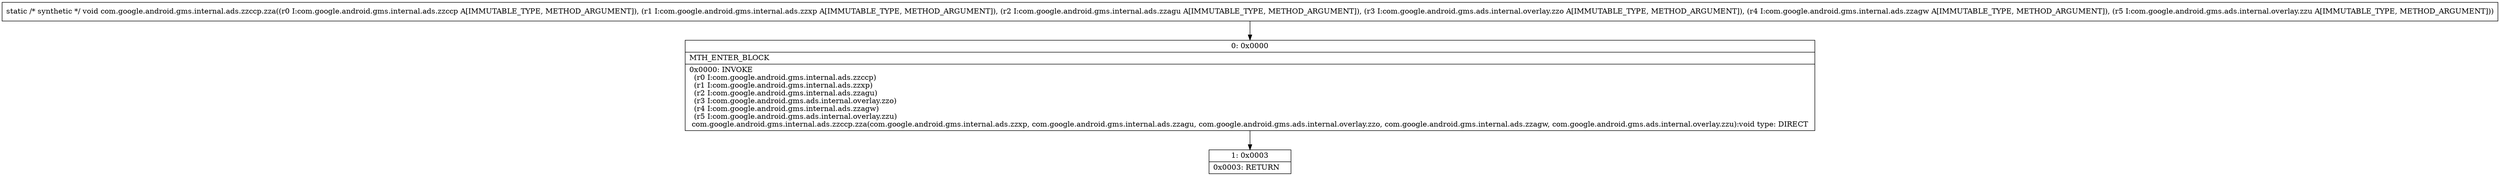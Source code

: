 digraph "CFG forcom.google.android.gms.internal.ads.zzccp.zza(Lcom\/google\/android\/gms\/internal\/ads\/zzccp;Lcom\/google\/android\/gms\/internal\/ads\/zzxp;Lcom\/google\/android\/gms\/internal\/ads\/zzagu;Lcom\/google\/android\/gms\/ads\/internal\/overlay\/zzo;Lcom\/google\/android\/gms\/internal\/ads\/zzagw;Lcom\/google\/android\/gms\/ads\/internal\/overlay\/zzu;)V" {
Node_0 [shape=record,label="{0\:\ 0x0000|MTH_ENTER_BLOCK\l|0x0000: INVOKE  \l  (r0 I:com.google.android.gms.internal.ads.zzccp)\l  (r1 I:com.google.android.gms.internal.ads.zzxp)\l  (r2 I:com.google.android.gms.internal.ads.zzagu)\l  (r3 I:com.google.android.gms.ads.internal.overlay.zzo)\l  (r4 I:com.google.android.gms.internal.ads.zzagw)\l  (r5 I:com.google.android.gms.ads.internal.overlay.zzu)\l com.google.android.gms.internal.ads.zzccp.zza(com.google.android.gms.internal.ads.zzxp, com.google.android.gms.internal.ads.zzagu, com.google.android.gms.ads.internal.overlay.zzo, com.google.android.gms.internal.ads.zzagw, com.google.android.gms.ads.internal.overlay.zzu):void type: DIRECT \l}"];
Node_1 [shape=record,label="{1\:\ 0x0003|0x0003: RETURN   \l}"];
MethodNode[shape=record,label="{static \/* synthetic *\/ void com.google.android.gms.internal.ads.zzccp.zza((r0 I:com.google.android.gms.internal.ads.zzccp A[IMMUTABLE_TYPE, METHOD_ARGUMENT]), (r1 I:com.google.android.gms.internal.ads.zzxp A[IMMUTABLE_TYPE, METHOD_ARGUMENT]), (r2 I:com.google.android.gms.internal.ads.zzagu A[IMMUTABLE_TYPE, METHOD_ARGUMENT]), (r3 I:com.google.android.gms.ads.internal.overlay.zzo A[IMMUTABLE_TYPE, METHOD_ARGUMENT]), (r4 I:com.google.android.gms.internal.ads.zzagw A[IMMUTABLE_TYPE, METHOD_ARGUMENT]), (r5 I:com.google.android.gms.ads.internal.overlay.zzu A[IMMUTABLE_TYPE, METHOD_ARGUMENT])) }"];
MethodNode -> Node_0;
Node_0 -> Node_1;
}

